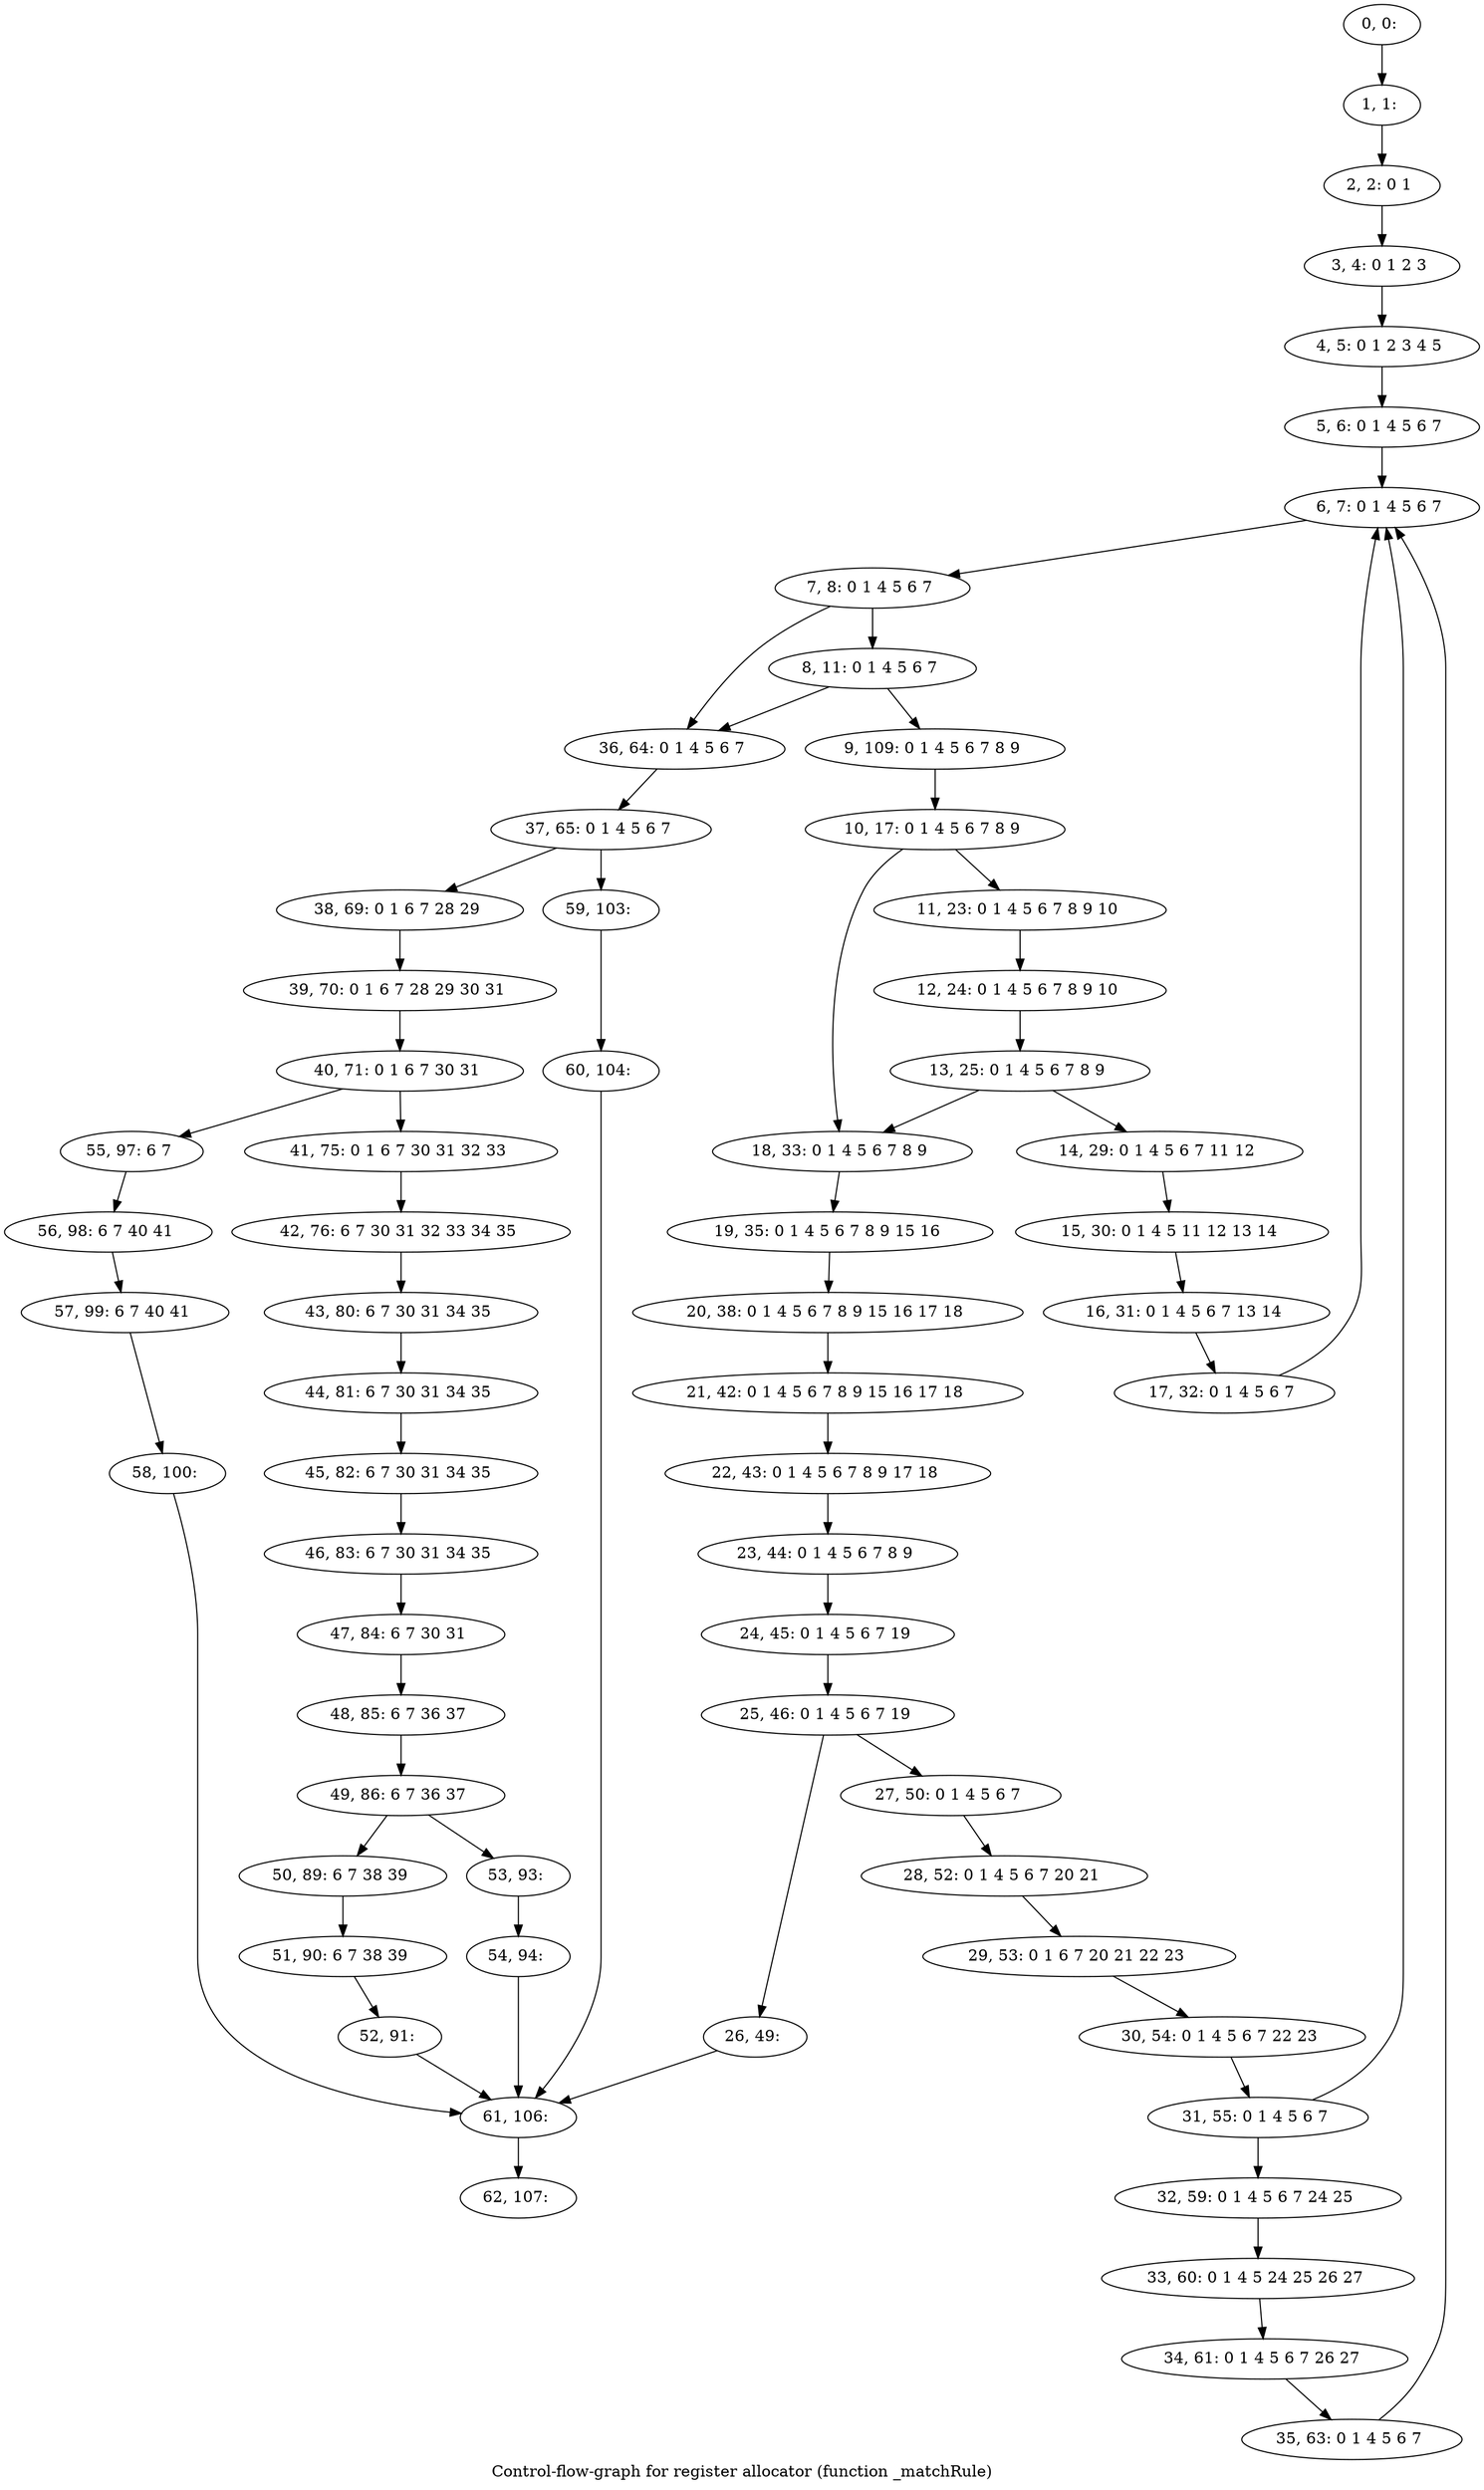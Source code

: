 digraph G {
graph [label="Control-flow-graph for register allocator (function _matchRule)"]
0[label="0, 0: "];
1[label="1, 1: "];
2[label="2, 2: 0 1 "];
3[label="3, 4: 0 1 2 3 "];
4[label="4, 5: 0 1 2 3 4 5 "];
5[label="5, 6: 0 1 4 5 6 7 "];
6[label="6, 7: 0 1 4 5 6 7 "];
7[label="7, 8: 0 1 4 5 6 7 "];
8[label="8, 11: 0 1 4 5 6 7 "];
9[label="9, 109: 0 1 4 5 6 7 8 9 "];
10[label="10, 17: 0 1 4 5 6 7 8 9 "];
11[label="11, 23: 0 1 4 5 6 7 8 9 10 "];
12[label="12, 24: 0 1 4 5 6 7 8 9 10 "];
13[label="13, 25: 0 1 4 5 6 7 8 9 "];
14[label="14, 29: 0 1 4 5 6 7 11 12 "];
15[label="15, 30: 0 1 4 5 11 12 13 14 "];
16[label="16, 31: 0 1 4 5 6 7 13 14 "];
17[label="17, 32: 0 1 4 5 6 7 "];
18[label="18, 33: 0 1 4 5 6 7 8 9 "];
19[label="19, 35: 0 1 4 5 6 7 8 9 15 16 "];
20[label="20, 38: 0 1 4 5 6 7 8 9 15 16 17 18 "];
21[label="21, 42: 0 1 4 5 6 7 8 9 15 16 17 18 "];
22[label="22, 43: 0 1 4 5 6 7 8 9 17 18 "];
23[label="23, 44: 0 1 4 5 6 7 8 9 "];
24[label="24, 45: 0 1 4 5 6 7 19 "];
25[label="25, 46: 0 1 4 5 6 7 19 "];
26[label="26, 49: "];
27[label="27, 50: 0 1 4 5 6 7 "];
28[label="28, 52: 0 1 4 5 6 7 20 21 "];
29[label="29, 53: 0 1 6 7 20 21 22 23 "];
30[label="30, 54: 0 1 4 5 6 7 22 23 "];
31[label="31, 55: 0 1 4 5 6 7 "];
32[label="32, 59: 0 1 4 5 6 7 24 25 "];
33[label="33, 60: 0 1 4 5 24 25 26 27 "];
34[label="34, 61: 0 1 4 5 6 7 26 27 "];
35[label="35, 63: 0 1 4 5 6 7 "];
36[label="36, 64: 0 1 4 5 6 7 "];
37[label="37, 65: 0 1 4 5 6 7 "];
38[label="38, 69: 0 1 6 7 28 29 "];
39[label="39, 70: 0 1 6 7 28 29 30 31 "];
40[label="40, 71: 0 1 6 7 30 31 "];
41[label="41, 75: 0 1 6 7 30 31 32 33 "];
42[label="42, 76: 6 7 30 31 32 33 34 35 "];
43[label="43, 80: 6 7 30 31 34 35 "];
44[label="44, 81: 6 7 30 31 34 35 "];
45[label="45, 82: 6 7 30 31 34 35 "];
46[label="46, 83: 6 7 30 31 34 35 "];
47[label="47, 84: 6 7 30 31 "];
48[label="48, 85: 6 7 36 37 "];
49[label="49, 86: 6 7 36 37 "];
50[label="50, 89: 6 7 38 39 "];
51[label="51, 90: 6 7 38 39 "];
52[label="52, 91: "];
53[label="53, 93: "];
54[label="54, 94: "];
55[label="55, 97: 6 7 "];
56[label="56, 98: 6 7 40 41 "];
57[label="57, 99: 6 7 40 41 "];
58[label="58, 100: "];
59[label="59, 103: "];
60[label="60, 104: "];
61[label="61, 106: "];
62[label="62, 107: "];
0->1 ;
1->2 ;
2->3 ;
3->4 ;
4->5 ;
5->6 ;
6->7 ;
7->8 ;
7->36 ;
8->9 ;
8->36 ;
9->10 ;
10->11 ;
10->18 ;
11->12 ;
12->13 ;
13->14 ;
13->18 ;
14->15 ;
15->16 ;
16->17 ;
17->6 ;
18->19 ;
19->20 ;
20->21 ;
21->22 ;
22->23 ;
23->24 ;
24->25 ;
25->26 ;
25->27 ;
26->61 ;
27->28 ;
28->29 ;
29->30 ;
30->31 ;
31->32 ;
31->6 ;
32->33 ;
33->34 ;
34->35 ;
35->6 ;
36->37 ;
37->38 ;
37->59 ;
38->39 ;
39->40 ;
40->41 ;
40->55 ;
41->42 ;
42->43 ;
43->44 ;
44->45 ;
45->46 ;
46->47 ;
47->48 ;
48->49 ;
49->50 ;
49->53 ;
50->51 ;
51->52 ;
52->61 ;
53->54 ;
54->61 ;
55->56 ;
56->57 ;
57->58 ;
58->61 ;
59->60 ;
60->61 ;
61->62 ;
}
